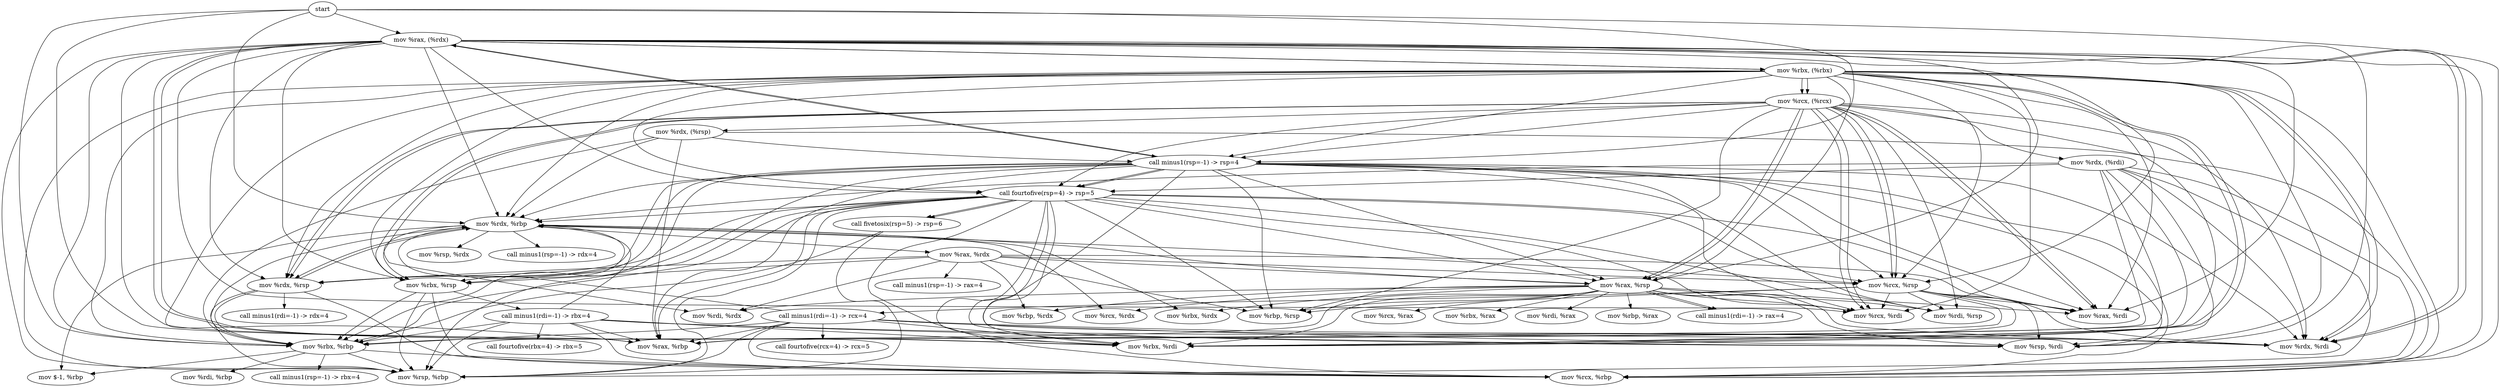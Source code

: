 digraph G {"start" -> "mov %rax, (%rdx)";
"mov %rax, (%rdx)" -> "mov %rbx, (%rbx)";
"mov %rbx, (%rbx)" -> "mov %rcx, (%rcx)";
"mov %rcx, (%rcx)" -> "mov %rdx, (%rsp)";
"mov %rdx, (%rsp)" -> "mov %rax, %rbp";
"mov %rdx, (%rsp)" -> "mov %rcx, %rbp";
"mov %rdx, (%rsp)" -> "mov %rdx, %rbp";
"mov %rdx, %rbp" -> "mov $-1, %rbp";
"mov %rdx, %rbp" -> "mov %rax, %rdx";
"mov %rax, %rdx" -> "mov %rdi, %rdx";
"mov %rax, %rdx" -> "mov %rbp, %rdx";
"mov %rax, %rdx" -> "mov %rax, %rsp";
"mov %rax, %rsp" -> "mov %rcx, %rax";
"mov %rax, %rsp" -> "mov %rbx, %rax";
"mov %rax, %rsp" -> "mov %rdi, %rax";
"mov %rax, %rsp" -> "mov %rbp, %rax";
"mov %rax, %rsp" -> "mov %rcx, %rdx";
"mov %rax, %rsp" -> "mov %rbx, %rdx";
"mov %rax, %rsp" -> "mov %rdi, %rdx";
"mov %rax, %rsp" -> "mov %rbp, %rdx";
"mov %rax, %rsp" -> "call minus1(rdi=-1) -> rax=4";
"mov %rax, %rdx" -> "mov %rcx, %rsp";
"mov %rax, %rdx" -> "mov %rdx, %rsp";
"mov %rax, %rdx" -> "mov %rbx, %rsp";
"mov %rax, %rdx" -> "mov %rbp, %rsp";
"mov %rax, %rdx" -> "mov %rax, %rdi";
"mov %rax, %rdx" -> "call minus1(rsp=-1) -> rax=4";
"mov %rdx, %rbp" -> "mov %rcx, %rdx";
"mov %rdx, %rbp" -> "mov %rbx, %rdx";
"mov %rdx, %rbp" -> "mov %rsp, %rdx";
"mov %rdx, %rbp" -> "mov %rdi, %rdx";
"mov %rdx, %rbp" -> "mov %rax, %rsp";
"mov %rdx, %rbp" -> "mov %rcx, %rsp";
"mov %rdx, %rbp" -> "mov %rdx, %rsp";
"mov %rdx, %rbp" -> "call minus1(rsp=-1) -> rdx=4";
"mov %rdx, (%rsp)" -> "mov %rbx, %rbp";
"mov %rbx, %rbp" -> "mov $-1, %rbp";
"mov %rbx, %rbp" -> "mov %rcx, %rbp";
"mov %rbx, %rbp" -> "mov %rdx, %rbp";
"mov %rbx, %rbp" -> "mov %rsp, %rbp";
"mov %rbx, %rbp" -> "mov %rdi, %rbp";
"mov %rbx, %rbp" -> "call minus1(rsp=-1) -> rbx=4";
"mov %rdx, (%rsp)" -> "call minus1(rsp=-1) -> rsp=4";
"call minus1(rsp=-1) -> rsp=4" -> "mov %rax, %rsp";
"mov %rax, %rsp" -> "mov %rdi, %rsp";
"mov %rax, %rsp" -> "mov %rbp, %rsp";
"mov %rax, %rsp" -> "mov %rax, %rdi";
"mov %rax, %rsp" -> "mov %rcx, %rdi";
"mov %rax, %rsp" -> "mov %rdx, %rdi";
"mov %rax, %rsp" -> "mov %rbx, %rdi";
"mov %rax, %rsp" -> "mov %rsp, %rdi";
"mov %rax, %rsp" -> "mov %rax, %rbp";
"mov %rax, %rsp" -> "call minus1(rdi=-1) -> rax=4";
"call minus1(rsp=-1) -> rsp=4" -> "mov %rcx, %rsp";
"mov %rcx, %rsp" -> "mov %rdi, %rsp";
"mov %rcx, %rsp" -> "mov %rbp, %rsp";
"mov %rcx, %rsp" -> "mov %rax, %rdi";
"mov %rcx, %rsp" -> "mov %rcx, %rdi";
"mov %rcx, %rsp" -> "mov %rdx, %rdi";
"mov %rcx, %rsp" -> "mov %rbx, %rdi";
"mov %rcx, %rsp" -> "mov %rsp, %rdi";
"mov %rcx, %rsp" -> "mov %rax, %rbp";
"mov %rcx, %rsp" -> "call minus1(rdi=-1) -> rcx=4";
"call minus1(rdi=-1) -> rcx=4" -> "mov %rdx, %rdi";
"call minus1(rdi=-1) -> rcx=4" -> "mov %rbx, %rdi";
"call minus1(rdi=-1) -> rcx=4" -> "mov %rsp, %rdi";
"call minus1(rdi=-1) -> rcx=4" -> "mov %rax, %rbp";
"call minus1(rdi=-1) -> rcx=4" -> "mov %rcx, %rbp";
"call minus1(rdi=-1) -> rcx=4" -> "mov %rdx, %rbp";
"call minus1(rdi=-1) -> rcx=4" -> "mov %rbx, %rbp";
"call minus1(rdi=-1) -> rcx=4" -> "mov %rsp, %rbp";
"call minus1(rdi=-1) -> rcx=4" -> "call fourtofive(rcx=4) -> rcx=5";
"call minus1(rsp=-1) -> rsp=4" -> "mov %rdx, %rsp";
"mov %rdx, %rsp" -> "mov %rcx, %rbp";
"mov %rdx, %rsp" -> "mov %rdx, %rbp";
"mov %rdx, %rsp" -> "mov %rbx, %rbp";
"mov %rdx, %rsp" -> "mov %rsp, %rbp";
"mov %rdx, %rsp" -> "call minus1(rdi=-1) -> rdx=4";
"call minus1(rsp=-1) -> rsp=4" -> "mov %rbx, %rsp";
"mov %rbx, %rsp" -> "mov %rcx, %rbp";
"mov %rbx, %rsp" -> "mov %rdx, %rbp";
"mov %rbx, %rsp" -> "mov %rbx, %rbp";
"mov %rbx, %rsp" -> "mov %rsp, %rbp";
"mov %rbx, %rsp" -> "call minus1(rdi=-1) -> rbx=4";
"call minus1(rdi=-1) -> rbx=4" -> "mov %rdx, %rdi";
"call minus1(rdi=-1) -> rbx=4" -> "mov %rbx, %rdi";
"call minus1(rdi=-1) -> rbx=4" -> "mov %rsp, %rdi";
"call minus1(rdi=-1) -> rbx=4" -> "mov %rax, %rbp";
"call minus1(rdi=-1) -> rbx=4" -> "mov %rcx, %rbp";
"call minus1(rdi=-1) -> rbx=4" -> "mov %rdx, %rbp";
"call minus1(rdi=-1) -> rbx=4" -> "mov %rbx, %rbp";
"call minus1(rdi=-1) -> rbx=4" -> "mov %rsp, %rbp";
"call minus1(rdi=-1) -> rbx=4" -> "call fourtofive(rbx=4) -> rbx=5";
"call minus1(rsp=-1) -> rsp=4" -> "mov %rdi, %rsp";
"call minus1(rsp=-1) -> rsp=4" -> "mov %rbp, %rsp";
"call minus1(rsp=-1) -> rsp=4" -> "mov %rax, %rdi";
"call minus1(rsp=-1) -> rsp=4" -> "mov %rcx, %rdi";
"call minus1(rsp=-1) -> rsp=4" -> "call fourtofive(rsp=4) -> rsp=5";
"call fourtofive(rsp=4) -> rsp=5" -> "mov %rax, %rsp";
"call fourtofive(rsp=4) -> rsp=5" -> "mov %rcx, %rsp";
"call fourtofive(rsp=4) -> rsp=5" -> "mov %rdx, %rsp";
"call fourtofive(rsp=4) -> rsp=5" -> "mov %rbx, %rsp";
"call fourtofive(rsp=4) -> rsp=5" -> "mov %rdi, %rsp";
"call fourtofive(rsp=4) -> rsp=5" -> "mov %rbp, %rsp";
"call fourtofive(rsp=4) -> rsp=5" -> "mov %rax, %rdi";
"call fourtofive(rsp=4) -> rsp=5" -> "mov %rcx, %rdi";
"call fourtofive(rsp=4) -> rsp=5" -> "call fivetosix(rsp=5) -> rsp=6";
"call fivetosix(rsp=5) -> rsp=6" -> "mov %rbx, %rbp";
"call fivetosix(rsp=5) -> rsp=6" -> "mov %rsp, %rbp";
"mov %rcx, (%rcx)" -> "mov %rax, %rsp";
"mov %rcx, (%rcx)" -> "mov %rcx, %rsp";
"mov %rcx, (%rcx)" -> "mov %rdx, %rsp";
"mov %rcx, (%rcx)" -> "mov %rbx, %rsp";
"mov %rcx, (%rcx)" -> "mov %rax, %rdi";
"mov %rcx, (%rcx)" -> "mov %rcx, %rdi";
"mov %rcx, (%rcx)" -> "mov %rdx, %rdi";
"mov %rcx, (%rcx)" -> "mov %rbx, %rdi";
"mov %rcx, (%rcx)" -> "call minus1(rsp=-1) -> rsp=4";
"mov %rbx, (%rbx)" -> "mov %rax, %rsp";
"mov %rbx, (%rbx)" -> "mov %rcx, %rsp";
"mov %rbx, (%rbx)" -> "mov %rdx, %rsp";
"mov %rbx, (%rbx)" -> "mov %rbx, %rsp";
"mov %rbx, (%rbx)" -> "mov %rax, %rdi";
"mov %rbx, (%rbx)" -> "mov %rcx, %rdi";
"mov %rbx, (%rbx)" -> "mov %rdx, %rdi";
"mov %rbx, (%rbx)" -> "mov %rbx, %rdi";
"mov %rbx, (%rbx)" -> "call minus1(rsp=-1) -> rsp=4";
"mov %rax, (%rdx)" -> "mov %rax, %rsp";
"mov %rax, (%rdx)" -> "mov %rcx, %rsp";
"mov %rax, (%rdx)" -> "mov %rdx, %rsp";
"mov %rax, (%rdx)" -> "mov %rbx, %rsp";
"mov %rax, (%rdx)" -> "mov %rax, %rdi";
"mov %rax, (%rdx)" -> "mov %rcx, %rdi";
"mov %rax, (%rdx)" -> "mov %rdx, %rdi";
"mov %rax, (%rdx)" -> "mov %rbx, %rdi";
"mov %rax, (%rdx)" -> "call minus1(rsp=-1) -> rsp=4";
"start" -> "mov %rax, %rbp";
"start" -> "mov %rcx, %rbp";
"start" -> "mov %rdx, %rbp";
"start" -> "mov %rbx, %rbp";
"start" -> "call minus1(rsp=-1) -> rsp=4";
"call minus1(rsp=-1) -> rsp=4" -> "mov %rax, (%rdx)";
"mov %rax, (%rdx)" -> "mov %rbx, (%rbx)";
"mov %rbx, (%rbx)" -> "mov %rcx, (%rcx)";
"mov %rcx, (%rcx)" -> "mov %rdx, (%rdi)";
"mov %rdx, (%rdi)" -> "mov %rdx, %rdi";
"mov %rdx, (%rdi)" -> "mov %rbx, %rdi";
"mov %rdx, (%rdi)" -> "mov %rsp, %rdi";
"mov %rdx, (%rdi)" -> "mov %rax, %rbp";
"mov %rdx, (%rdi)" -> "mov %rcx, %rbp";
"mov %rdx, (%rdi)" -> "mov %rdx, %rbp";
"mov %rdx, (%rdi)" -> "mov %rbx, %rbp";
"mov %rdx, (%rdi)" -> "mov %rsp, %rbp";
"mov %rdx, (%rdi)" -> "call fourtofive(rsp=4) -> rsp=5";
"call fourtofive(rsp=4) -> rsp=5" -> "mov %rdx, %rdi";
"call fourtofive(rsp=4) -> rsp=5" -> "mov %rbx, %rdi";
"call fourtofive(rsp=4) -> rsp=5" -> "mov %rsp, %rdi";
"call fourtofive(rsp=4) -> rsp=5" -> "mov %rax, %rbp";
"call fourtofive(rsp=4) -> rsp=5" -> "mov %rcx, %rbp";
"call fourtofive(rsp=4) -> rsp=5" -> "mov %rdx, %rbp";
"call fourtofive(rsp=4) -> rsp=5" -> "mov %rbx, %rbp";
"call fourtofive(rsp=4) -> rsp=5" -> "mov %rsp, %rbp";
"call fourtofive(rsp=4) -> rsp=5" -> "call fivetosix(rsp=5) -> rsp=6";
"mov %rcx, (%rcx)" -> "mov %rax, %rsp";
"mov %rcx, (%rcx)" -> "mov %rcx, %rsp";
"mov %rcx, (%rcx)" -> "mov %rdx, %rsp";
"mov %rcx, (%rcx)" -> "mov %rbx, %rsp";
"mov %rcx, (%rcx)" -> "mov %rdi, %rsp";
"mov %rcx, (%rcx)" -> "mov %rbp, %rsp";
"mov %rcx, (%rcx)" -> "mov %rax, %rdi";
"mov %rcx, (%rcx)" -> "mov %rcx, %rdi";
"mov %rcx, (%rcx)" -> "call fourtofive(rsp=4) -> rsp=5";
"mov %rbx, (%rbx)" -> "mov %rdx, %rdi";
"mov %rbx, (%rbx)" -> "mov %rbx, %rdi";
"mov %rbx, (%rbx)" -> "mov %rsp, %rdi";
"mov %rbx, (%rbx)" -> "mov %rax, %rbp";
"mov %rbx, (%rbx)" -> "mov %rcx, %rbp";
"mov %rbx, (%rbx)" -> "mov %rdx, %rbp";
"mov %rbx, (%rbx)" -> "mov %rbx, %rbp";
"mov %rbx, (%rbx)" -> "mov %rsp, %rbp";
"mov %rbx, (%rbx)" -> "call fourtofive(rsp=4) -> rsp=5";
"mov %rax, (%rdx)" -> "mov %rdx, %rdi";
"mov %rax, (%rdx)" -> "mov %rbx, %rdi";
"mov %rax, (%rdx)" -> "mov %rsp, %rdi";
"mov %rax, (%rdx)" -> "mov %rax, %rbp";
"mov %rax, (%rdx)" -> "mov %rcx, %rbp";
"mov %rax, (%rdx)" -> "mov %rdx, %rbp";
"mov %rax, (%rdx)" -> "mov %rbx, %rbp";
"mov %rax, (%rdx)" -> "mov %rsp, %rbp";
"mov %rax, (%rdx)" -> "call fourtofive(rsp=4) -> rsp=5";
"call minus1(rsp=-1) -> rsp=4" -> "mov %rdx, %rdi";
"call minus1(rsp=-1) -> rsp=4" -> "mov %rbx, %rdi";
"call minus1(rsp=-1) -> rsp=4" -> "mov %rsp, %rdi";
"call minus1(rsp=-1) -> rsp=4" -> "mov %rax, %rbp";
"call minus1(rsp=-1) -> rsp=4" -> "mov %rcx, %rbp";
"call minus1(rsp=-1) -> rsp=4" -> "mov %rdx, %rbp";
"call minus1(rsp=-1) -> rsp=4" -> "mov %rbx, %rbp";
"call minus1(rsp=-1) -> rsp=4" -> "mov %rsp, %rbp";
"call minus1(rsp=-1) -> rsp=4" -> "call fourtofive(rsp=4) -> rsp=5";
}